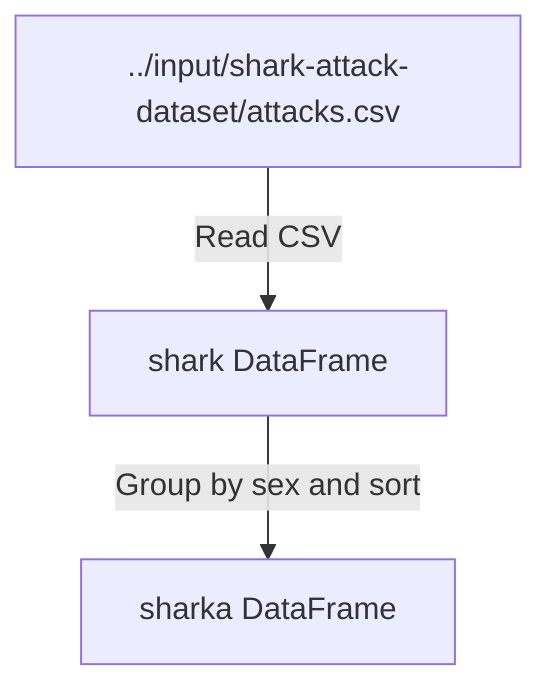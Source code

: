 flowchart TD
    A["../input/shark-attack-dataset/attacks.csv"] -->|Read CSV| B["shark DataFrame"]
    B -->|Group by sex and sort| C["sharka DataFrame"]